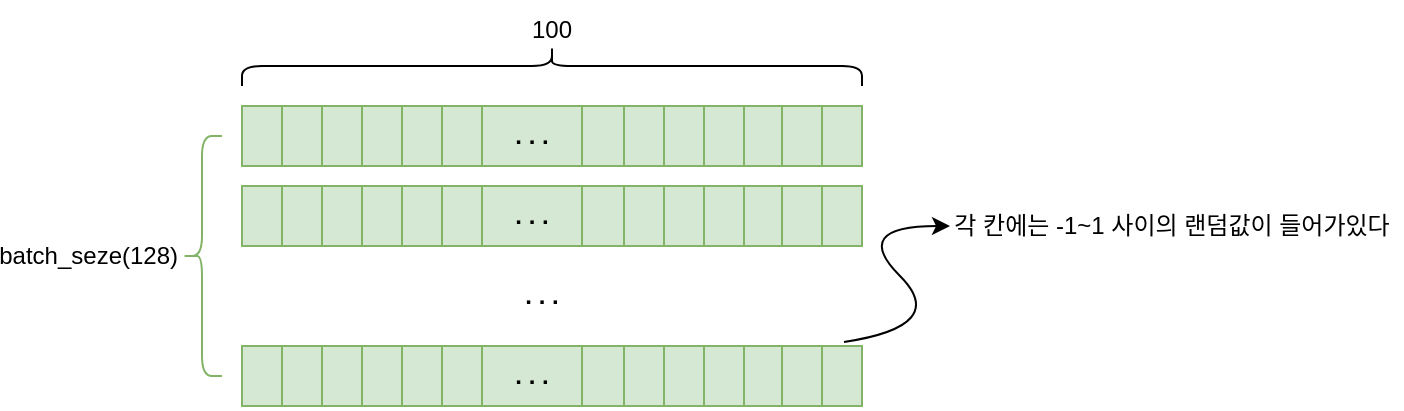 <mxfile version="26.1.1">
  <diagram name="Page-1" id="4hiPFLAmZfP34wahEY5K">
    <mxGraphModel dx="1941" dy="854" grid="1" gridSize="10" guides="1" tooltips="1" connect="1" arrows="1" fold="1" page="1" pageScale="1" pageWidth="827" pageHeight="1169" math="0" shadow="0">
      <root>
        <mxCell id="0" />
        <mxCell id="1" parent="0" />
        <mxCell id="qfB1mvAidcKI9XXsxRR3-1" value="" style="rounded=0;whiteSpace=wrap;html=1;fillColor=#d5e8d4;strokeColor=#82b366;" vertex="1" parent="1">
          <mxGeometry x="110" y="140" width="310" height="30" as="geometry" />
        </mxCell>
        <mxCell id="qfB1mvAidcKI9XXsxRR3-3" value=". . ." style="text;html=1;align=center;verticalAlign=middle;whiteSpace=wrap;rounded=0;fontStyle=1;fillColor=none;strokeColor=none;" vertex="1" parent="1">
          <mxGeometry x="230" y="220" width="60" height="30" as="geometry" />
        </mxCell>
        <mxCell id="qfB1mvAidcKI9XXsxRR3-5" value="" style="endArrow=none;html=1;rounded=0;fillColor=#d5e8d4;strokeColor=#82b366;" edge="1" parent="1">
          <mxGeometry width="50" height="50" relative="1" as="geometry">
            <mxPoint x="400" y="170" as="sourcePoint" />
            <mxPoint x="400" y="140" as="targetPoint" />
          </mxGeometry>
        </mxCell>
        <mxCell id="qfB1mvAidcKI9XXsxRR3-6" value="" style="endArrow=none;html=1;rounded=0;fillColor=#d5e8d4;strokeColor=#82b366;" edge="1" parent="1">
          <mxGeometry width="50" height="50" relative="1" as="geometry">
            <mxPoint x="130" y="170" as="sourcePoint" />
            <mxPoint x="130" y="140" as="targetPoint" />
          </mxGeometry>
        </mxCell>
        <mxCell id="qfB1mvAidcKI9XXsxRR3-7" value=". . ." style="text;html=1;align=center;verticalAlign=middle;whiteSpace=wrap;rounded=0;fontStyle=1;fillColor=#d5e8d4;strokeColor=#82b366;" vertex="1" parent="1">
          <mxGeometry x="230" y="140" width="50" height="30" as="geometry" />
        </mxCell>
        <mxCell id="qfB1mvAidcKI9XXsxRR3-8" value="" style="endArrow=none;html=1;rounded=0;fillColor=#d5e8d4;strokeColor=#82b366;" edge="1" parent="1">
          <mxGeometry width="50" height="50" relative="1" as="geometry">
            <mxPoint x="380" y="170" as="sourcePoint" />
            <mxPoint x="380" y="140" as="targetPoint" />
          </mxGeometry>
        </mxCell>
        <mxCell id="qfB1mvAidcKI9XXsxRR3-9" value="" style="endArrow=none;html=1;rounded=0;fillColor=#d5e8d4;strokeColor=#82b366;" edge="1" parent="1">
          <mxGeometry width="50" height="50" relative="1" as="geometry">
            <mxPoint x="150" y="170" as="sourcePoint" />
            <mxPoint x="150" y="140" as="targetPoint" />
          </mxGeometry>
        </mxCell>
        <mxCell id="qfB1mvAidcKI9XXsxRR3-13" value="" style="endArrow=none;html=1;rounded=0;fillColor=#d5e8d4;strokeColor=#82b366;" edge="1" parent="1">
          <mxGeometry width="50" height="50" relative="1" as="geometry">
            <mxPoint x="170" y="170" as="sourcePoint" />
            <mxPoint x="170" y="140" as="targetPoint" />
          </mxGeometry>
        </mxCell>
        <mxCell id="qfB1mvAidcKI9XXsxRR3-14" value="" style="endArrow=none;html=1;rounded=0;fillColor=#d5e8d4;strokeColor=#82b366;" edge="1" parent="1">
          <mxGeometry width="50" height="50" relative="1" as="geometry">
            <mxPoint x="190" y="170" as="sourcePoint" />
            <mxPoint x="190" y="140" as="targetPoint" />
          </mxGeometry>
        </mxCell>
        <mxCell id="qfB1mvAidcKI9XXsxRR3-15" value="" style="endArrow=none;html=1;rounded=0;fillColor=#d5e8d4;strokeColor=#82b366;" edge="1" parent="1">
          <mxGeometry width="50" height="50" relative="1" as="geometry">
            <mxPoint x="210" y="170" as="sourcePoint" />
            <mxPoint x="210" y="140" as="targetPoint" />
          </mxGeometry>
        </mxCell>
        <mxCell id="qfB1mvAidcKI9XXsxRR3-17" value="" style="endArrow=none;html=1;rounded=0;fillColor=#d5e8d4;strokeColor=#82b366;" edge="1" parent="1">
          <mxGeometry width="50" height="50" relative="1" as="geometry">
            <mxPoint x="301" y="170" as="sourcePoint" />
            <mxPoint x="301" y="140" as="targetPoint" />
          </mxGeometry>
        </mxCell>
        <mxCell id="qfB1mvAidcKI9XXsxRR3-18" value="" style="endArrow=none;html=1;rounded=0;fillColor=#d5e8d4;strokeColor=#82b366;" edge="1" parent="1">
          <mxGeometry width="50" height="50" relative="1" as="geometry">
            <mxPoint x="321" y="170" as="sourcePoint" />
            <mxPoint x="321" y="140" as="targetPoint" />
          </mxGeometry>
        </mxCell>
        <mxCell id="qfB1mvAidcKI9XXsxRR3-19" value="" style="endArrow=none;html=1;rounded=0;fillColor=#d5e8d4;strokeColor=#82b366;" edge="1" parent="1">
          <mxGeometry width="50" height="50" relative="1" as="geometry">
            <mxPoint x="341" y="170" as="sourcePoint" />
            <mxPoint x="341" y="140" as="targetPoint" />
          </mxGeometry>
        </mxCell>
        <mxCell id="qfB1mvAidcKI9XXsxRR3-20" value="" style="endArrow=none;html=1;rounded=0;fillColor=#d5e8d4;strokeColor=#82b366;" edge="1" parent="1">
          <mxGeometry width="50" height="50" relative="1" as="geometry">
            <mxPoint x="361" y="170" as="sourcePoint" />
            <mxPoint x="361" y="140" as="targetPoint" />
          </mxGeometry>
        </mxCell>
        <mxCell id="qfB1mvAidcKI9XXsxRR3-21" value="" style="rounded=0;whiteSpace=wrap;html=1;fillColor=#d5e8d4;strokeColor=#82b366;" vertex="1" parent="1">
          <mxGeometry x="110" y="180" width="310" height="30" as="geometry" />
        </mxCell>
        <mxCell id="qfB1mvAidcKI9XXsxRR3-22" value="" style="endArrow=none;html=1;rounded=0;fillColor=#d5e8d4;strokeColor=#82b366;" edge="1" parent="1">
          <mxGeometry width="50" height="50" relative="1" as="geometry">
            <mxPoint x="400" y="210" as="sourcePoint" />
            <mxPoint x="400" y="180" as="targetPoint" />
          </mxGeometry>
        </mxCell>
        <mxCell id="qfB1mvAidcKI9XXsxRR3-23" value="" style="endArrow=none;html=1;rounded=0;fillColor=#d5e8d4;strokeColor=#82b366;" edge="1" parent="1">
          <mxGeometry width="50" height="50" relative="1" as="geometry">
            <mxPoint x="130" y="210" as="sourcePoint" />
            <mxPoint x="130" y="180" as="targetPoint" />
          </mxGeometry>
        </mxCell>
        <mxCell id="qfB1mvAidcKI9XXsxRR3-24" value=". . ." style="text;html=1;align=center;verticalAlign=middle;whiteSpace=wrap;rounded=0;fontStyle=1;fillColor=#d5e8d4;strokeColor=#82b366;" vertex="1" parent="1">
          <mxGeometry x="230" y="180" width="50" height="30" as="geometry" />
        </mxCell>
        <mxCell id="qfB1mvAidcKI9XXsxRR3-25" value="" style="endArrow=none;html=1;rounded=0;fillColor=#d5e8d4;strokeColor=#82b366;" edge="1" parent="1">
          <mxGeometry width="50" height="50" relative="1" as="geometry">
            <mxPoint x="380" y="210" as="sourcePoint" />
            <mxPoint x="380" y="180" as="targetPoint" />
          </mxGeometry>
        </mxCell>
        <mxCell id="qfB1mvAidcKI9XXsxRR3-26" value="" style="endArrow=none;html=1;rounded=0;fillColor=#d5e8d4;strokeColor=#82b366;" edge="1" parent="1">
          <mxGeometry width="50" height="50" relative="1" as="geometry">
            <mxPoint x="150" y="210" as="sourcePoint" />
            <mxPoint x="150" y="180" as="targetPoint" />
          </mxGeometry>
        </mxCell>
        <mxCell id="qfB1mvAidcKI9XXsxRR3-27" value="" style="endArrow=none;html=1;rounded=0;fillColor=#d5e8d4;strokeColor=#82b366;" edge="1" parent="1">
          <mxGeometry width="50" height="50" relative="1" as="geometry">
            <mxPoint x="170" y="210" as="sourcePoint" />
            <mxPoint x="170" y="180" as="targetPoint" />
          </mxGeometry>
        </mxCell>
        <mxCell id="qfB1mvAidcKI9XXsxRR3-28" value="" style="endArrow=none;html=1;rounded=0;fillColor=#d5e8d4;strokeColor=#82b366;" edge="1" parent="1">
          <mxGeometry width="50" height="50" relative="1" as="geometry">
            <mxPoint x="190" y="210" as="sourcePoint" />
            <mxPoint x="190" y="180" as="targetPoint" />
          </mxGeometry>
        </mxCell>
        <mxCell id="qfB1mvAidcKI9XXsxRR3-29" value="" style="endArrow=none;html=1;rounded=0;fillColor=#d5e8d4;strokeColor=#82b366;" edge="1" parent="1">
          <mxGeometry width="50" height="50" relative="1" as="geometry">
            <mxPoint x="210" y="210" as="sourcePoint" />
            <mxPoint x="210" y="180" as="targetPoint" />
          </mxGeometry>
        </mxCell>
        <mxCell id="qfB1mvAidcKI9XXsxRR3-30" value="" style="endArrow=none;html=1;rounded=0;fillColor=#d5e8d4;strokeColor=#82b366;" edge="1" parent="1">
          <mxGeometry width="50" height="50" relative="1" as="geometry">
            <mxPoint x="301" y="210" as="sourcePoint" />
            <mxPoint x="301" y="180" as="targetPoint" />
          </mxGeometry>
        </mxCell>
        <mxCell id="qfB1mvAidcKI9XXsxRR3-31" value="" style="endArrow=none;html=1;rounded=0;fillColor=#d5e8d4;strokeColor=#82b366;" edge="1" parent="1">
          <mxGeometry width="50" height="50" relative="1" as="geometry">
            <mxPoint x="321" y="210" as="sourcePoint" />
            <mxPoint x="321" y="180" as="targetPoint" />
          </mxGeometry>
        </mxCell>
        <mxCell id="qfB1mvAidcKI9XXsxRR3-32" value="" style="endArrow=none;html=1;rounded=0;fillColor=#d5e8d4;strokeColor=#82b366;" edge="1" parent="1">
          <mxGeometry width="50" height="50" relative="1" as="geometry">
            <mxPoint x="341" y="210" as="sourcePoint" />
            <mxPoint x="341" y="180" as="targetPoint" />
          </mxGeometry>
        </mxCell>
        <mxCell id="qfB1mvAidcKI9XXsxRR3-33" value="" style="endArrow=none;html=1;rounded=0;fillColor=#d5e8d4;strokeColor=#82b366;" edge="1" parent="1">
          <mxGeometry width="50" height="50" relative="1" as="geometry">
            <mxPoint x="361" y="210" as="sourcePoint" />
            <mxPoint x="361" y="180" as="targetPoint" />
          </mxGeometry>
        </mxCell>
        <mxCell id="qfB1mvAidcKI9XXsxRR3-34" value="" style="rounded=0;whiteSpace=wrap;html=1;fillColor=#d5e8d4;strokeColor=#82b366;" vertex="1" parent="1">
          <mxGeometry x="110" y="260" width="310" height="30" as="geometry" />
        </mxCell>
        <mxCell id="qfB1mvAidcKI9XXsxRR3-35" value="" style="endArrow=none;html=1;rounded=0;fillColor=#d5e8d4;strokeColor=#82b366;" edge="1" parent="1">
          <mxGeometry width="50" height="50" relative="1" as="geometry">
            <mxPoint x="400" y="290" as="sourcePoint" />
            <mxPoint x="400" y="260" as="targetPoint" />
          </mxGeometry>
        </mxCell>
        <mxCell id="qfB1mvAidcKI9XXsxRR3-36" value="" style="endArrow=none;html=1;rounded=0;fillColor=#d5e8d4;strokeColor=#82b366;" edge="1" parent="1">
          <mxGeometry width="50" height="50" relative="1" as="geometry">
            <mxPoint x="130" y="290" as="sourcePoint" />
            <mxPoint x="130" y="260" as="targetPoint" />
          </mxGeometry>
        </mxCell>
        <mxCell id="qfB1mvAidcKI9XXsxRR3-37" value=". . ." style="text;html=1;align=center;verticalAlign=middle;whiteSpace=wrap;rounded=0;fontStyle=1;fillColor=#d5e8d4;strokeColor=#82b366;" vertex="1" parent="1">
          <mxGeometry x="230" y="260" width="50" height="30" as="geometry" />
        </mxCell>
        <mxCell id="qfB1mvAidcKI9XXsxRR3-38" value="" style="endArrow=none;html=1;rounded=0;fillColor=#d5e8d4;strokeColor=#82b366;" edge="1" parent="1">
          <mxGeometry width="50" height="50" relative="1" as="geometry">
            <mxPoint x="380" y="290" as="sourcePoint" />
            <mxPoint x="380" y="260" as="targetPoint" />
          </mxGeometry>
        </mxCell>
        <mxCell id="qfB1mvAidcKI9XXsxRR3-39" value="" style="endArrow=none;html=1;rounded=0;fillColor=#d5e8d4;strokeColor=#82b366;" edge="1" parent="1">
          <mxGeometry width="50" height="50" relative="1" as="geometry">
            <mxPoint x="150" y="290" as="sourcePoint" />
            <mxPoint x="150" y="260" as="targetPoint" />
          </mxGeometry>
        </mxCell>
        <mxCell id="qfB1mvAidcKI9XXsxRR3-40" value="" style="endArrow=none;html=1;rounded=0;fillColor=#d5e8d4;strokeColor=#82b366;" edge="1" parent="1">
          <mxGeometry width="50" height="50" relative="1" as="geometry">
            <mxPoint x="170" y="290" as="sourcePoint" />
            <mxPoint x="170" y="260" as="targetPoint" />
          </mxGeometry>
        </mxCell>
        <mxCell id="qfB1mvAidcKI9XXsxRR3-41" value="" style="endArrow=none;html=1;rounded=0;fillColor=#d5e8d4;strokeColor=#82b366;" edge="1" parent="1">
          <mxGeometry width="50" height="50" relative="1" as="geometry">
            <mxPoint x="190" y="290" as="sourcePoint" />
            <mxPoint x="190" y="260" as="targetPoint" />
          </mxGeometry>
        </mxCell>
        <mxCell id="qfB1mvAidcKI9XXsxRR3-42" value="" style="endArrow=none;html=1;rounded=0;fillColor=#d5e8d4;strokeColor=#82b366;" edge="1" parent="1">
          <mxGeometry width="50" height="50" relative="1" as="geometry">
            <mxPoint x="210" y="290" as="sourcePoint" />
            <mxPoint x="210" y="260" as="targetPoint" />
          </mxGeometry>
        </mxCell>
        <mxCell id="qfB1mvAidcKI9XXsxRR3-43" value="" style="endArrow=none;html=1;rounded=0;fillColor=#d5e8d4;strokeColor=#82b366;" edge="1" parent="1">
          <mxGeometry width="50" height="50" relative="1" as="geometry">
            <mxPoint x="301" y="290" as="sourcePoint" />
            <mxPoint x="301" y="260" as="targetPoint" />
          </mxGeometry>
        </mxCell>
        <mxCell id="qfB1mvAidcKI9XXsxRR3-44" value="" style="endArrow=none;html=1;rounded=0;fillColor=#d5e8d4;strokeColor=#82b366;" edge="1" parent="1">
          <mxGeometry width="50" height="50" relative="1" as="geometry">
            <mxPoint x="321" y="290" as="sourcePoint" />
            <mxPoint x="321" y="260" as="targetPoint" />
          </mxGeometry>
        </mxCell>
        <mxCell id="qfB1mvAidcKI9XXsxRR3-45" value="" style="endArrow=none;html=1;rounded=0;fillColor=#d5e8d4;strokeColor=#82b366;" edge="1" parent="1">
          <mxGeometry width="50" height="50" relative="1" as="geometry">
            <mxPoint x="341" y="290" as="sourcePoint" />
            <mxPoint x="341" y="260" as="targetPoint" />
          </mxGeometry>
        </mxCell>
        <mxCell id="qfB1mvAidcKI9XXsxRR3-46" value="" style="endArrow=none;html=1;rounded=0;fillColor=#d5e8d4;strokeColor=#82b366;" edge="1" parent="1">
          <mxGeometry width="50" height="50" relative="1" as="geometry">
            <mxPoint x="361" y="290" as="sourcePoint" />
            <mxPoint x="361" y="260" as="targetPoint" />
          </mxGeometry>
        </mxCell>
        <mxCell id="qfB1mvAidcKI9XXsxRR3-47" value="" style="shape=curlyBracket;whiteSpace=wrap;html=1;rounded=1;flipH=1;labelPosition=right;verticalLabelPosition=middle;align=left;verticalAlign=middle;rotation=-90;" vertex="1" parent="1">
          <mxGeometry x="255" y="-35" width="20" height="310" as="geometry" />
        </mxCell>
        <mxCell id="qfB1mvAidcKI9XXsxRR3-48" value="100" style="text;html=1;align=center;verticalAlign=middle;whiteSpace=wrap;rounded=0;" vertex="1" parent="1">
          <mxGeometry x="235" y="87" width="60" height="30" as="geometry" />
        </mxCell>
        <mxCell id="qfB1mvAidcKI9XXsxRR3-49" value="batch_seze(128)" style="shape=curlyBracket;whiteSpace=wrap;html=1;rounded=1;labelPosition=left;verticalLabelPosition=middle;align=right;verticalAlign=middle;fillColor=#d5e8d4;strokeColor=#82b366;" vertex="1" parent="1">
          <mxGeometry x="80" y="155" width="20" height="120" as="geometry" />
        </mxCell>
        <mxCell id="qfB1mvAidcKI9XXsxRR3-50" value="" style="curved=1;endArrow=classic;html=1;rounded=0;exitX=0.971;exitY=-0.067;exitDx=0;exitDy=0;exitPerimeter=0;" edge="1" parent="1" source="qfB1mvAidcKI9XXsxRR3-34">
          <mxGeometry width="50" height="50" relative="1" as="geometry">
            <mxPoint x="414" y="250" as="sourcePoint" />
            <mxPoint x="464" y="200" as="targetPoint" />
            <Array as="points">
              <mxPoint x="464" y="250" />
              <mxPoint x="414" y="200" />
            </Array>
          </mxGeometry>
        </mxCell>
        <mxCell id="qfB1mvAidcKI9XXsxRR3-51" value="각 칸에는 -1~1 사이의 랜덤값이 들어가있다" style="text;html=1;align=center;verticalAlign=middle;whiteSpace=wrap;rounded=0;" vertex="1" parent="1">
          <mxGeometry x="460" y="185" width="230" height="30" as="geometry" />
        </mxCell>
      </root>
    </mxGraphModel>
  </diagram>
</mxfile>

